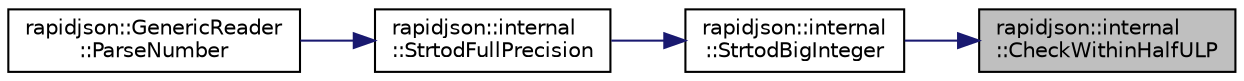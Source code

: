 digraph "rapidjson::internal::CheckWithinHalfULP"
{
 // INTERACTIVE_SVG=YES
 // LATEX_PDF_SIZE
  edge [fontname="Helvetica",fontsize="10",labelfontname="Helvetica",labelfontsize="10"];
  node [fontname="Helvetica",fontsize="10",shape=record];
  rankdir="RL";
  Node7 [label="rapidjson::internal\l::CheckWithinHalfULP",height=0.2,width=0.4,color="black", fillcolor="grey75", style="filled", fontcolor="black",tooltip=" "];
  Node7 -> Node8 [dir="back",color="midnightblue",fontsize="10",style="solid",fontname="Helvetica"];
  Node8 [label="rapidjson::internal\l::StrtodBigInteger",height=0.2,width=0.4,color="black", fillcolor="white", style="filled",URL="$namespacerapidjson_1_1internal.html#aeb0c7910094111c91cd31339bf707950",tooltip=" "];
  Node8 -> Node9 [dir="back",color="midnightblue",fontsize="10",style="solid",fontname="Helvetica"];
  Node9 [label="rapidjson::internal\l::StrtodFullPrecision",height=0.2,width=0.4,color="black", fillcolor="white", style="filled",URL="$namespacerapidjson_1_1internal.html#afdec628bd595f8aca4ff74ec9e3c88f2",tooltip=" "];
  Node9 -> Node10 [dir="back",color="midnightblue",fontsize="10",style="solid",fontname="Helvetica"];
  Node10 [label="rapidjson::GenericReader\l::ParseNumber",height=0.2,width=0.4,color="black", fillcolor="white", style="filled",URL="$classrapidjson_1_1_generic_reader.html#a1f7c934e3dad52ecdbd451fb39bb2db6",tooltip=" "];
}
